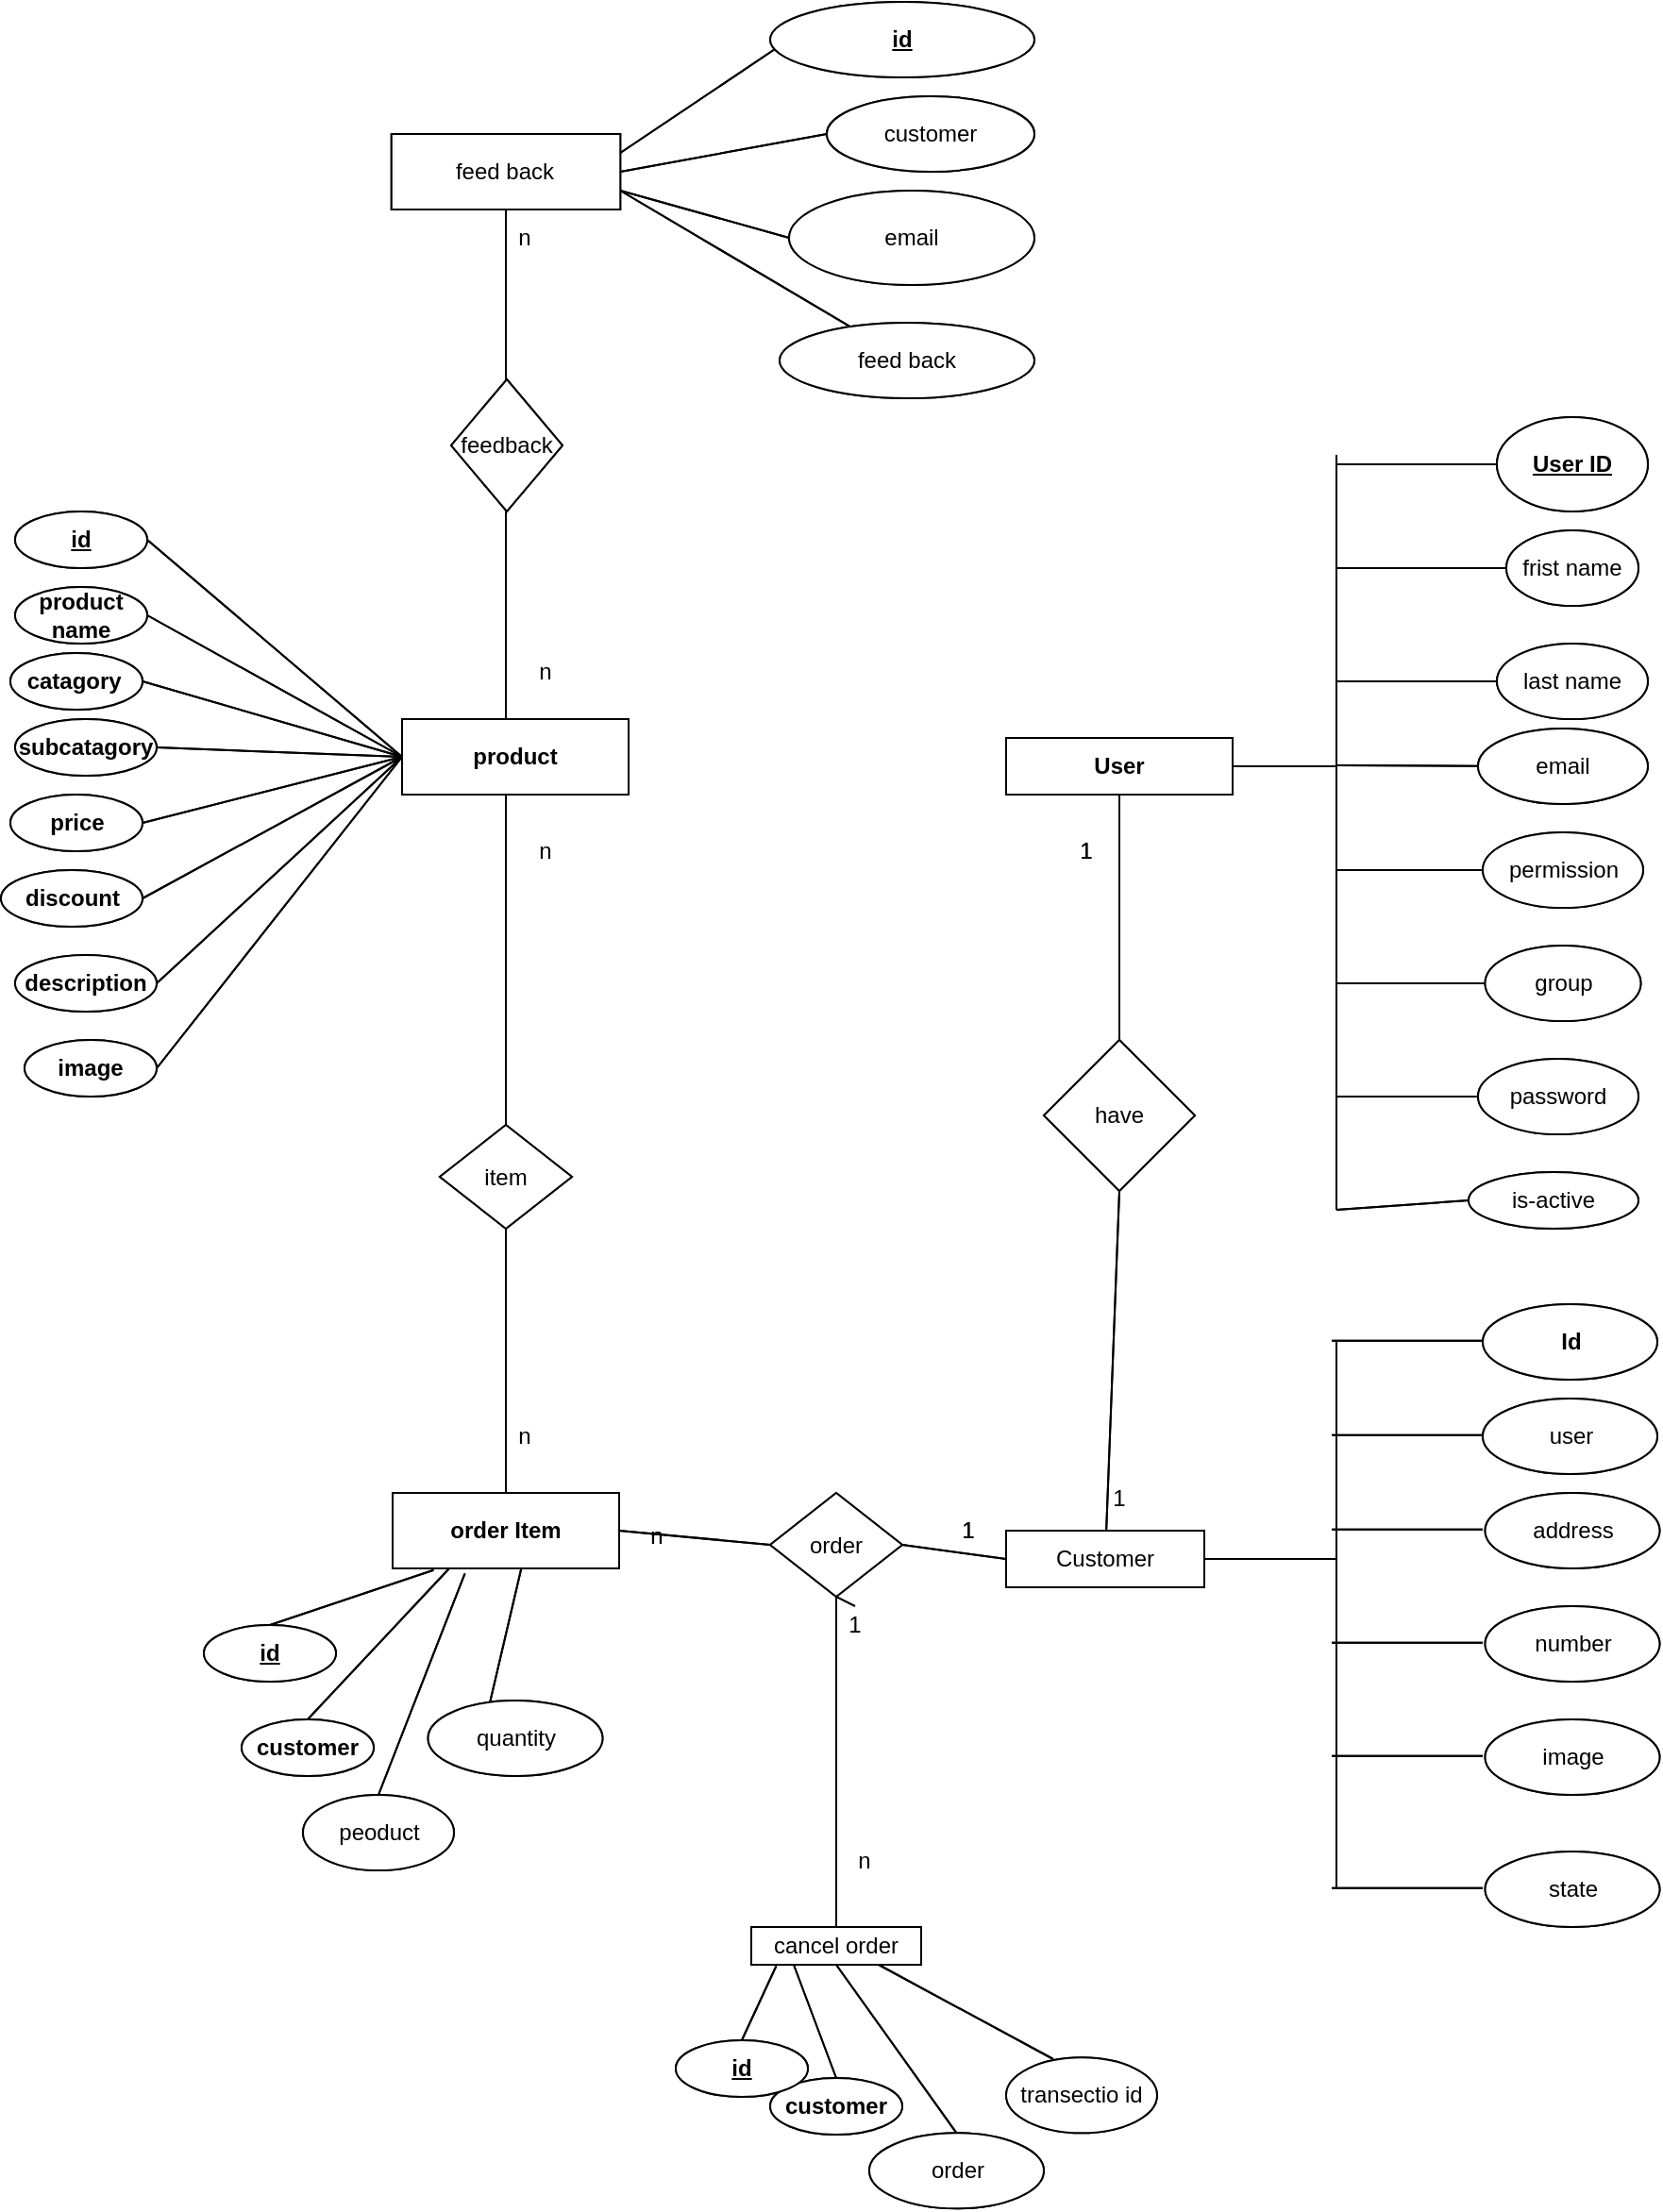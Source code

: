 <mxfile version="16.5.1" type="device"><diagram id="-eFI78V3uYUawRiLeqND" name="Page-1"><mxGraphModel dx="2333" dy="916" grid="1" gridSize="10" guides="1" tooltips="1" connect="1" arrows="1" fold="1" page="1" pageScale="1" pageWidth="850" pageHeight="1100" math="0" shadow="0"><root><mxCell id="0"/><mxCell id="1" parent="0"/><mxCell id="xmSgJKBJJG71z4I0Tvaa-1" value="&lt;b&gt;User&lt;/b&gt;" style="rounded=0;whiteSpace=wrap;html=1;" parent="1" vertex="1"><mxGeometry x="425" y="390" width="120" height="30" as="geometry"/></mxCell><mxCell id="xmSgJKBJJG71z4I0Tvaa-2" value="" style="endArrow=none;html=1;rounded=0;exitX=1;exitY=0.5;exitDx=0;exitDy=0;" parent="1" source="xmSgJKBJJG71z4I0Tvaa-1" edge="1"><mxGeometry width="50" height="50" relative="1" as="geometry"><mxPoint x="590" y="430" as="sourcePoint"/><mxPoint x="600" y="405" as="targetPoint"/></mxGeometry></mxCell><mxCell id="xmSgJKBJJG71z4I0Tvaa-3" value="" style="endArrow=none;html=1;rounded=0;" parent="1" edge="1"><mxGeometry width="50" height="50" relative="1" as="geometry"><mxPoint x="600" y="640" as="sourcePoint"/><mxPoint x="600" y="240" as="targetPoint"/></mxGeometry></mxCell><mxCell id="xmSgJKBJJG71z4I0Tvaa-4" value="&lt;b&gt;User ID&lt;/b&gt;" style="ellipse;whiteSpace=wrap;html=1;fontStyle=4" parent="1" vertex="1"><mxGeometry x="685" y="220" width="80" height="50" as="geometry"/></mxCell><mxCell id="xmSgJKBJJG71z4I0Tvaa-5" value="" style="endArrow=none;html=1;rounded=0;" parent="1" edge="1"><mxGeometry width="50" height="50" relative="1" as="geometry"><mxPoint x="600" y="245" as="sourcePoint"/><mxPoint x="685" y="245" as="targetPoint"/></mxGeometry></mxCell><mxCell id="xmSgJKBJJG71z4I0Tvaa-6" value="frist name" style="ellipse;whiteSpace=wrap;html=1;" parent="1" vertex="1"><mxGeometry x="690" y="280" width="70" height="40" as="geometry"/></mxCell><mxCell id="xmSgJKBJJG71z4I0Tvaa-8" value="" style="endArrow=none;html=1;rounded=0;entryX=0;entryY=0.5;entryDx=0;entryDy=0;" parent="1" target="xmSgJKBJJG71z4I0Tvaa-6" edge="1"><mxGeometry width="50" height="50" relative="1" as="geometry"><mxPoint x="600" y="300" as="sourcePoint"/><mxPoint x="620" y="400" as="targetPoint"/></mxGeometry></mxCell><mxCell id="xmSgJKBJJG71z4I0Tvaa-9" value="" style="endArrow=none;html=1;rounded=0;entryX=0;entryY=0.5;entryDx=0;entryDy=0;" parent="1" target="xmSgJKBJJG71z4I0Tvaa-10" edge="1"><mxGeometry width="50" height="50" relative="1" as="geometry"><mxPoint x="600" y="360" as="sourcePoint"/><mxPoint x="680" y="360" as="targetPoint"/></mxGeometry></mxCell><mxCell id="xmSgJKBJJG71z4I0Tvaa-10" value="last name" style="ellipse;whiteSpace=wrap;html=1;" parent="1" vertex="1"><mxGeometry x="685" y="340" width="80" height="40" as="geometry"/></mxCell><mxCell id="xmSgJKBJJG71z4I0Tvaa-11" value="" style="endArrow=none;html=1;rounded=0;" parent="1" target="xmSgJKBJJG71z4I0Tvaa-12" edge="1"><mxGeometry width="50" height="50" relative="1" as="geometry"><mxPoint x="600" y="404.5" as="sourcePoint"/><mxPoint x="660" y="405" as="targetPoint"/></mxGeometry></mxCell><mxCell id="xmSgJKBJJG71z4I0Tvaa-12" value="email" style="ellipse;whiteSpace=wrap;html=1;" parent="1" vertex="1"><mxGeometry x="675" y="385" width="90" height="40" as="geometry"/></mxCell><mxCell id="xmSgJKBJJG71z4I0Tvaa-13" value="" style="endArrow=none;html=1;rounded=0;" parent="1" edge="1"><mxGeometry width="50" height="50" relative="1" as="geometry"><mxPoint x="600" y="460" as="sourcePoint"/><mxPoint x="680" y="460" as="targetPoint"/></mxGeometry></mxCell><mxCell id="xmSgJKBJJG71z4I0Tvaa-14" value="permission" style="ellipse;whiteSpace=wrap;html=1;" parent="1" vertex="1"><mxGeometry x="677.5" y="440" width="85" height="40" as="geometry"/></mxCell><mxCell id="xmSgJKBJJG71z4I0Tvaa-15" value="" style="endArrow=none;html=1;rounded=0;" parent="1" edge="1"><mxGeometry width="50" height="50" relative="1" as="geometry"><mxPoint x="600" y="520" as="sourcePoint"/><mxPoint x="680" y="520" as="targetPoint"/></mxGeometry></mxCell><mxCell id="xmSgJKBJJG71z4I0Tvaa-16" value="group" style="ellipse;whiteSpace=wrap;html=1;" parent="1" vertex="1"><mxGeometry x="678.75" y="500" width="82.5" height="40" as="geometry"/></mxCell><mxCell id="xmSgJKBJJG71z4I0Tvaa-17" value="" style="endArrow=none;html=1;rounded=0;" parent="1" edge="1"><mxGeometry width="50" height="50" relative="1" as="geometry"><mxPoint x="600" y="580" as="sourcePoint"/><mxPoint x="680" y="580" as="targetPoint"/></mxGeometry></mxCell><mxCell id="xmSgJKBJJG71z4I0Tvaa-18" value="password" style="ellipse;whiteSpace=wrap;html=1;" parent="1" vertex="1"><mxGeometry x="675" y="560" width="85" height="40" as="geometry"/></mxCell><mxCell id="xmSgJKBJJG71z4I0Tvaa-19" value="is-active" style="ellipse;whiteSpace=wrap;html=1;" parent="1" vertex="1"><mxGeometry x="670" y="620" width="90" height="30" as="geometry"/></mxCell><mxCell id="xmSgJKBJJG71z4I0Tvaa-20" value="" style="endArrow=none;html=1;rounded=0;entryX=0;entryY=0.5;entryDx=0;entryDy=0;" parent="1" target="xmSgJKBJJG71z4I0Tvaa-19" edge="1"><mxGeometry width="50" height="50" relative="1" as="geometry"><mxPoint x="600" y="640" as="sourcePoint"/><mxPoint x="590" y="500" as="targetPoint"/></mxGeometry></mxCell><mxCell id="xmSgJKBJJG71z4I0Tvaa-23" value="Customer" style="rounded=0;whiteSpace=wrap;html=1;" parent="1" vertex="1"><mxGeometry x="425" y="810" width="105" height="30" as="geometry"/></mxCell><mxCell id="xmSgJKBJJG71z4I0Tvaa-26" value="1" style="text;html=1;strokeColor=none;fillColor=none;align=center;verticalAlign=middle;whiteSpace=wrap;rounded=0;" parent="1" vertex="1"><mxGeometry x="450" y="440" width="35" height="20" as="geometry"/></mxCell><mxCell id="xmSgJKBJJG71z4I0Tvaa-27" value="" style="endArrow=none;html=1;rounded=0;exitX=1;exitY=0.5;exitDx=0;exitDy=0;" parent="1" source="xmSgJKBJJG71z4I0Tvaa-23" edge="1"><mxGeometry width="50" height="50" relative="1" as="geometry"><mxPoint x="550" y="810" as="sourcePoint"/><mxPoint x="600" y="825" as="targetPoint"/></mxGeometry></mxCell><mxCell id="xmSgJKBJJG71z4I0Tvaa-28" value="" style="endArrow=none;html=1;rounded=0;" parent="1" edge="1"><mxGeometry width="50" height="50" relative="1" as="geometry"><mxPoint x="600" y="1000" as="sourcePoint"/><mxPoint x="600" y="710" as="targetPoint"/></mxGeometry></mxCell><mxCell id="xmSgJKBJJG71z4I0Tvaa-29" value="" style="endArrow=none;html=1;rounded=0;" parent="1" edge="1"><mxGeometry width="50" height="50" relative="1" as="geometry"><mxPoint x="677.5" y="759.41" as="sourcePoint"/><mxPoint x="597.5" y="759.41" as="targetPoint"/></mxGeometry></mxCell><mxCell id="xmSgJKBJJG71z4I0Tvaa-30" value="user" style="ellipse;whiteSpace=wrap;html=1;" parent="1" vertex="1"><mxGeometry x="677.5" y="740" width="92.5" height="40" as="geometry"/></mxCell><mxCell id="xmSgJKBJJG71z4I0Tvaa-31" value="" style="endArrow=none;html=1;rounded=0;" parent="1" edge="1"><mxGeometry width="50" height="50" relative="1" as="geometry"><mxPoint x="677.5" y="809.41" as="sourcePoint"/><mxPoint x="597.5" y="809.41" as="targetPoint"/></mxGeometry></mxCell><mxCell id="xmSgJKBJJG71z4I0Tvaa-32" value="address" style="ellipse;whiteSpace=wrap;html=1;" parent="1" vertex="1"><mxGeometry x="678.75" y="790" width="92.5" height="40" as="geometry"/></mxCell><mxCell id="xmSgJKBJJG71z4I0Tvaa-33" value="" style="endArrow=none;html=1;rounded=0;" parent="1" edge="1"><mxGeometry width="50" height="50" relative="1" as="geometry"><mxPoint x="677.5" y="869.41" as="sourcePoint"/><mxPoint x="597.5" y="869.41" as="targetPoint"/></mxGeometry></mxCell><mxCell id="xmSgJKBJJG71z4I0Tvaa-34" value="number" style="ellipse;whiteSpace=wrap;html=1;" parent="1" vertex="1"><mxGeometry x="678.75" y="850" width="92.5" height="40" as="geometry"/></mxCell><mxCell id="xmSgJKBJJG71z4I0Tvaa-35" value="" style="endArrow=none;html=1;rounded=0;" parent="1" edge="1"><mxGeometry width="50" height="50" relative="1" as="geometry"><mxPoint x="677.5" y="929.41" as="sourcePoint"/><mxPoint x="597.5" y="929.41" as="targetPoint"/></mxGeometry></mxCell><mxCell id="xmSgJKBJJG71z4I0Tvaa-36" value="image" style="ellipse;whiteSpace=wrap;html=1;" parent="1" vertex="1"><mxGeometry x="678.75" y="910" width="92.5" height="40" as="geometry"/></mxCell><mxCell id="xmSgJKBJJG71z4I0Tvaa-37" value="" style="endArrow=none;html=1;rounded=0;" parent="1" edge="1"><mxGeometry width="50" height="50" relative="1" as="geometry"><mxPoint x="677.5" y="999.41" as="sourcePoint"/><mxPoint x="597.5" y="999.41" as="targetPoint"/></mxGeometry></mxCell><mxCell id="xmSgJKBJJG71z4I0Tvaa-38" value="state" style="ellipse;whiteSpace=wrap;html=1;" parent="1" vertex="1"><mxGeometry x="678.75" y="980" width="92.5" height="40" as="geometry"/></mxCell><mxCell id="Ggvf1ms_m15ihE_nEKDt-2" value="&lt;b&gt;order Item&lt;/b&gt;" style="rounded=0;whiteSpace=wrap;html=1;" vertex="1" parent="1"><mxGeometry x="100" y="790" width="120" height="40" as="geometry"/></mxCell><mxCell id="Ggvf1ms_m15ihE_nEKDt-4" value="order" style="rhombus;whiteSpace=wrap;html=1;" vertex="1" parent="1"><mxGeometry x="300" y="790" width="70" height="55" as="geometry"/></mxCell><mxCell id="Ggvf1ms_m15ihE_nEKDt-9" value="" style="endArrow=none;html=1;rounded=0;" edge="1" parent="1"><mxGeometry width="50" height="50" relative="1" as="geometry"><mxPoint x="677.5" y="709.41" as="sourcePoint"/><mxPoint x="597.5" y="709.41" as="targetPoint"/></mxGeometry></mxCell><mxCell id="Ggvf1ms_m15ihE_nEKDt-10" value="Id" style="ellipse;whiteSpace=wrap;html=1;fontStyle=1" vertex="1" parent="1"><mxGeometry x="677.5" y="690" width="92.5" height="40" as="geometry"/></mxCell><mxCell id="Ggvf1ms_m15ihE_nEKDt-13" value="" style="endArrow=none;html=1;rounded=0;entryX=0.181;entryY=1.021;entryDx=0;entryDy=0;entryPerimeter=0;exitX=0.5;exitY=0;exitDx=0;exitDy=0;" edge="1" parent="1" source="Ggvf1ms_m15ihE_nEKDt-14" target="Ggvf1ms_m15ihE_nEKDt-2"><mxGeometry width="50" height="50" relative="1" as="geometry"><mxPoint x="80" y="920" as="sourcePoint"/><mxPoint x="70" y="870" as="targetPoint"/></mxGeometry></mxCell><mxCell id="Ggvf1ms_m15ihE_nEKDt-14" value="&lt;u&gt;id&lt;/u&gt;" style="ellipse;whiteSpace=wrap;html=1;rotation=0;fontStyle=1" vertex="1" parent="1"><mxGeometry y="860" width="70" height="30" as="geometry"/></mxCell><mxCell id="Ggvf1ms_m15ihE_nEKDt-15" value="" style="endArrow=none;html=1;rounded=0;entryX=0.25;entryY=1;entryDx=0;entryDy=0;exitX=0.5;exitY=0;exitDx=0;exitDy=0;" edge="1" parent="1" source="Ggvf1ms_m15ihE_nEKDt-16" target="Ggvf1ms_m15ihE_nEKDt-2"><mxGeometry width="50" height="50" relative="1" as="geometry"><mxPoint x="110" y="964" as="sourcePoint"/><mxPoint x="167.64" y="896.41" as="targetPoint"/></mxGeometry></mxCell><mxCell id="Ggvf1ms_m15ihE_nEKDt-16" value="&lt;div style=&quot;text-align: justify&quot;&gt;&lt;span&gt;customer&lt;/span&gt;&lt;/div&gt;" style="ellipse;whiteSpace=wrap;html=1;rotation=0;fontStyle=1" vertex="1" parent="1"><mxGeometry x="20" y="910" width="70" height="30" as="geometry"/></mxCell><mxCell id="Ggvf1ms_m15ihE_nEKDt-19" value="1" style="text;html=1;strokeColor=none;fillColor=none;align=center;verticalAlign=middle;whiteSpace=wrap;rounded=0;" vertex="1" parent="1"><mxGeometry x="390" y="800" width="30" height="20" as="geometry"/></mxCell><mxCell id="Ggvf1ms_m15ihE_nEKDt-21" value="n" style="text;html=1;strokeColor=none;fillColor=none;align=center;verticalAlign=middle;whiteSpace=wrap;rounded=0;" vertex="1" parent="1"><mxGeometry x="220" y="800" width="40" height="25" as="geometry"/></mxCell><mxCell id="Ggvf1ms_m15ihE_nEKDt-23" value="" style="endArrow=none;html=1;rounded=0;startArrow=none;" edge="1" parent="1" source="Ggvf1ms_m15ihE_nEKDt-1"><mxGeometry width="50" height="50" relative="1" as="geometry"><mxPoint x="430" y="520" as="sourcePoint"/><mxPoint x="485" y="420" as="targetPoint"/></mxGeometry></mxCell><mxCell id="Ggvf1ms_m15ihE_nEKDt-1" value="have" style="rhombus;whiteSpace=wrap;html=1;" vertex="1" parent="1"><mxGeometry x="445" y="550" width="80" height="80" as="geometry"/></mxCell><mxCell id="Ggvf1ms_m15ihE_nEKDt-24" value="" style="endArrow=none;html=1;rounded=0;entryX=0.5;entryY=1;entryDx=0;entryDy=0;" edge="1" parent="1" source="xmSgJKBJJG71z4I0Tvaa-23" target="Ggvf1ms_m15ihE_nEKDt-1"><mxGeometry width="50" height="50" relative="1" as="geometry"><mxPoint x="478.172" y="810" as="sourcePoint"/><mxPoint x="495.68" y="419.49" as="targetPoint"/></mxGeometry></mxCell><mxCell id="Ggvf1ms_m15ihE_nEKDt-28" value="" style="endArrow=none;html=1;rounded=0;exitX=1;exitY=0.5;exitDx=0;exitDy=0;entryX=0;entryY=0.5;entryDx=0;entryDy=0;" edge="1" parent="1" source="Ggvf1ms_m15ihE_nEKDt-2" target="Ggvf1ms_m15ihE_nEKDt-4"><mxGeometry width="50" height="50" relative="1" as="geometry"><mxPoint x="230" y="805" as="sourcePoint"/><mxPoint x="270" y="825" as="targetPoint"/></mxGeometry></mxCell><mxCell id="Ggvf1ms_m15ihE_nEKDt-29" value="" style="endArrow=none;html=1;rounded=0;entryX=0;entryY=0.5;entryDx=0;entryDy=0;exitX=1;exitY=0.5;exitDx=0;exitDy=0;" edge="1" parent="1" source="Ggvf1ms_m15ihE_nEKDt-4" target="xmSgJKBJJG71z4I0Tvaa-23"><mxGeometry width="50" height="50" relative="1" as="geometry"><mxPoint x="360" y="840" as="sourcePoint"/><mxPoint x="410" y="790" as="targetPoint"/><Array as="points"/></mxGeometry></mxCell><mxCell id="Ggvf1ms_m15ihE_nEKDt-30" value="&lt;b&gt;product&lt;/b&gt;" style="rounded=0;whiteSpace=wrap;html=1;" vertex="1" parent="1"><mxGeometry x="105" y="380" width="120" height="40" as="geometry"/></mxCell><mxCell id="Ggvf1ms_m15ihE_nEKDt-31" value="item" style="rhombus;whiteSpace=wrap;html=1;" vertex="1" parent="1"><mxGeometry x="125" y="595" width="70" height="55" as="geometry"/></mxCell><mxCell id="Ggvf1ms_m15ihE_nEKDt-33" value="" style="endArrow=none;html=1;rounded=0;entryX=0;entryY=0.5;entryDx=0;entryDy=0;exitX=1;exitY=0.5;exitDx=0;exitDy=0;" edge="1" parent="1" source="Ggvf1ms_m15ihE_nEKDt-34" target="Ggvf1ms_m15ihE_nEKDt-30"><mxGeometry width="50" height="50" relative="1" as="geometry"><mxPoint x="115" y="634" as="sourcePoint"/><mxPoint x="172.64" y="566.41" as="targetPoint"/></mxGeometry></mxCell><mxCell id="Ggvf1ms_m15ihE_nEKDt-34" value="product name" style="ellipse;whiteSpace=wrap;html=1;rotation=0;fontStyle=1" vertex="1" parent="1"><mxGeometry x="-100" y="310" width="70" height="30" as="geometry"/></mxCell><mxCell id="Ggvf1ms_m15ihE_nEKDt-35" value="" style="endArrow=none;html=1;rounded=0;exitX=1;exitY=0.5;exitDx=0;exitDy=0;entryX=0;entryY=0.5;entryDx=0;entryDy=0;" edge="1" parent="1" source="Ggvf1ms_m15ihE_nEKDt-36" target="Ggvf1ms_m15ihE_nEKDt-30"><mxGeometry width="50" height="50" relative="1" as="geometry"><mxPoint x="195" y="633.59" as="sourcePoint"/><mxPoint x="262.64" y="566.41" as="targetPoint"/></mxGeometry></mxCell><mxCell id="Ggvf1ms_m15ihE_nEKDt-36" value="id" style="ellipse;whiteSpace=wrap;html=1;rotation=0;fontStyle=5" vertex="1" parent="1"><mxGeometry x="-100" y="270" width="70" height="30" as="geometry"/></mxCell><mxCell id="Ggvf1ms_m15ihE_nEKDt-38" value="1" style="text;html=1;strokeColor=none;fillColor=none;align=center;verticalAlign=middle;whiteSpace=wrap;rounded=0;" vertex="1" parent="1"><mxGeometry x="465" y="780" width="40" height="25" as="geometry"/></mxCell><mxCell id="Ggvf1ms_m15ihE_nEKDt-39" value="" style="endArrow=none;html=1;rounded=0;entryX=0.5;entryY=0;entryDx=0;entryDy=0;" edge="1" parent="1" target="Ggvf1ms_m15ihE_nEKDt-31"><mxGeometry width="50" height="50" relative="1" as="geometry"><mxPoint x="160" y="420" as="sourcePoint"/><mxPoint x="275" y="495" as="targetPoint"/></mxGeometry></mxCell><mxCell id="Ggvf1ms_m15ihE_nEKDt-40" style="edgeStyle=orthogonalEdgeStyle;rounded=0;orthogonalLoop=1;jettySize=auto;html=1;exitX=0.5;exitY=1;exitDx=0;exitDy=0;" edge="1" parent="1" source="Ggvf1ms_m15ihE_nEKDt-34" target="Ggvf1ms_m15ihE_nEKDt-34"><mxGeometry relative="1" as="geometry"/></mxCell><mxCell id="Ggvf1ms_m15ihE_nEKDt-41" value="" style="endArrow=none;html=1;rounded=0;entryX=0.5;entryY=1;entryDx=0;entryDy=0;" edge="1" parent="1" source="Ggvf1ms_m15ihE_nEKDt-2" target="Ggvf1ms_m15ihE_nEKDt-31"><mxGeometry width="50" height="50" relative="1" as="geometry"><mxPoint x="130" y="760" as="sourcePoint"/><mxPoint x="180" y="710" as="targetPoint"/></mxGeometry></mxCell><mxCell id="Ggvf1ms_m15ihE_nEKDt-44" value="" style="endArrow=none;html=1;rounded=0;entryX=0.319;entryY=1.066;entryDx=0;entryDy=0;exitX=0.5;exitY=0;exitDx=0;exitDy=0;entryPerimeter=0;" edge="1" parent="1" source="Ggvf1ms_m15ihE_nEKDt-45" target="Ggvf1ms_m15ihE_nEKDt-2"><mxGeometry width="50" height="50" relative="1" as="geometry"><mxPoint x="248.77" y="959.41" as="sourcePoint"/><mxPoint x="137.48" y="841.52" as="targetPoint"/></mxGeometry></mxCell><mxCell id="Ggvf1ms_m15ihE_nEKDt-45" value="peoduct" style="ellipse;whiteSpace=wrap;html=1;" vertex="1" parent="1"><mxGeometry x="52.5" y="950" width="80" height="40" as="geometry"/></mxCell><mxCell id="Ggvf1ms_m15ihE_nEKDt-46" value="" style="endArrow=none;html=1;rounded=0;entryX=0.569;entryY=0.988;entryDx=0;entryDy=0;entryPerimeter=0;exitX=0.35;exitY=0.071;exitDx=0;exitDy=0;exitPerimeter=0;" edge="1" parent="1" source="Ggvf1ms_m15ihE_nEKDt-47" target="Ggvf1ms_m15ihE_nEKDt-2"><mxGeometry width="50" height="50" relative="1" as="geometry"><mxPoint x="250" y="910.0" as="sourcePoint"/><mxPoint x="170" y="910.0" as="targetPoint"/></mxGeometry></mxCell><mxCell id="Ggvf1ms_m15ihE_nEKDt-47" value="quantity" style="ellipse;whiteSpace=wrap;html=1;" vertex="1" parent="1"><mxGeometry x="118.75" y="900" width="92.5" height="40" as="geometry"/></mxCell><mxCell id="Ggvf1ms_m15ihE_nEKDt-50" value="" style="endArrow=none;html=1;rounded=0;entryX=0;entryY=0.5;entryDx=0;entryDy=0;exitX=1;exitY=0.5;exitDx=0;exitDy=0;" edge="1" parent="1" source="Ggvf1ms_m15ihE_nEKDt-51" target="Ggvf1ms_m15ihE_nEKDt-30"><mxGeometry width="50" height="50" relative="1" as="geometry"><mxPoint x="110" y="734" as="sourcePoint"/><mxPoint x="100" y="500" as="targetPoint"/></mxGeometry></mxCell><mxCell id="Ggvf1ms_m15ihE_nEKDt-51" value="subcatagory" style="ellipse;whiteSpace=wrap;html=1;rotation=0;fontStyle=1" vertex="1" parent="1"><mxGeometry x="-100" y="380" width="75" height="30" as="geometry"/></mxCell><mxCell id="Ggvf1ms_m15ihE_nEKDt-52" value="" style="endArrow=none;html=1;rounded=0;exitX=1;exitY=0.5;exitDx=0;exitDy=0;entryX=0;entryY=0.5;entryDx=0;entryDy=0;" edge="1" parent="1" source="Ggvf1ms_m15ihE_nEKDt-53" target="Ggvf1ms_m15ihE_nEKDt-30"><mxGeometry width="50" height="50" relative="1" as="geometry"><mxPoint x="190" y="733.59" as="sourcePoint"/><mxPoint x="100" y="500" as="targetPoint"/></mxGeometry></mxCell><mxCell id="Ggvf1ms_m15ihE_nEKDt-53" value="catagory&lt;span style=&quot;white-space: pre&quot;&gt;&#9;&lt;/span&gt;" style="ellipse;whiteSpace=wrap;html=1;rotation=0;fontStyle=1" vertex="1" parent="1"><mxGeometry x="-102.5" y="345" width="70" height="30" as="geometry"/></mxCell><mxCell id="Ggvf1ms_m15ihE_nEKDt-54" style="edgeStyle=orthogonalEdgeStyle;rounded=0;orthogonalLoop=1;jettySize=auto;html=1;exitX=0.5;exitY=1;exitDx=0;exitDy=0;" edge="1" parent="1" source="Ggvf1ms_m15ihE_nEKDt-51" target="Ggvf1ms_m15ihE_nEKDt-51"><mxGeometry relative="1" as="geometry"/></mxCell><mxCell id="Ggvf1ms_m15ihE_nEKDt-56" style="edgeStyle=orthogonalEdgeStyle;rounded=0;orthogonalLoop=1;jettySize=auto;html=1;exitX=0.5;exitY=1;exitDx=0;exitDy=0;" edge="1" parent="1"><mxGeometry relative="1" as="geometry"><mxPoint x="-95" y="485" as="sourcePoint"/><mxPoint x="-95" y="485" as="targetPoint"/></mxGeometry></mxCell><mxCell id="Ggvf1ms_m15ihE_nEKDt-57" value="" style="endArrow=none;html=1;rounded=0;exitX=1;exitY=0.5;exitDx=0;exitDy=0;entryX=0;entryY=0.5;entryDx=0;entryDy=0;" edge="1" parent="1" source="Ggvf1ms_m15ihE_nEKDt-58" target="Ggvf1ms_m15ihE_nEKDt-30"><mxGeometry width="50" height="50" relative="1" as="geometry"><mxPoint x="75" y="859" as="sourcePoint"/><mxPoint x="100" y="400" as="targetPoint"/></mxGeometry></mxCell><mxCell id="Ggvf1ms_m15ihE_nEKDt-58" value="discount" style="ellipse;whiteSpace=wrap;html=1;rotation=0;fontStyle=1" vertex="1" parent="1"><mxGeometry x="-107.5" y="460" width="75" height="30" as="geometry"/></mxCell><mxCell id="Ggvf1ms_m15ihE_nEKDt-59" value="" style="endArrow=none;html=1;rounded=0;exitX=1;exitY=0.5;exitDx=0;exitDy=0;entryX=0;entryY=0.5;entryDx=0;entryDy=0;" edge="1" parent="1" source="Ggvf1ms_m15ihE_nEKDt-60" target="Ggvf1ms_m15ihE_nEKDt-30"><mxGeometry width="50" height="50" relative="1" as="geometry"><mxPoint x="155" y="858.59" as="sourcePoint"/><mxPoint x="70" y="525" as="targetPoint"/></mxGeometry></mxCell><mxCell id="Ggvf1ms_m15ihE_nEKDt-60" value="price" style="ellipse;whiteSpace=wrap;html=1;rotation=0;fontStyle=1" vertex="1" parent="1"><mxGeometry x="-102.5" y="420" width="70" height="30" as="geometry"/></mxCell><mxCell id="Ggvf1ms_m15ihE_nEKDt-61" style="edgeStyle=orthogonalEdgeStyle;rounded=0;orthogonalLoop=1;jettySize=auto;html=1;exitX=0.5;exitY=1;exitDx=0;exitDy=0;" edge="1" parent="1" source="Ggvf1ms_m15ihE_nEKDt-58" target="Ggvf1ms_m15ihE_nEKDt-58"><mxGeometry relative="1" as="geometry"/></mxCell><mxCell id="Ggvf1ms_m15ihE_nEKDt-62" style="edgeStyle=orthogonalEdgeStyle;rounded=0;orthogonalLoop=1;jettySize=auto;html=1;exitX=0.5;exitY=1;exitDx=0;exitDy=0;" edge="1" parent="1"><mxGeometry relative="1" as="geometry"><mxPoint x="-85" y="495" as="sourcePoint"/><mxPoint x="-85" y="495" as="targetPoint"/></mxGeometry></mxCell><mxCell id="Ggvf1ms_m15ihE_nEKDt-63" value="" style="endArrow=none;html=1;rounded=0;entryX=0;entryY=0.5;entryDx=0;entryDy=0;exitX=1;exitY=0.5;exitDx=0;exitDy=0;" edge="1" parent="1" source="Ggvf1ms_m15ihE_nEKDt-64" target="Ggvf1ms_m15ihE_nEKDt-30"><mxGeometry width="50" height="50" relative="1" as="geometry"><mxPoint x="85" y="869" as="sourcePoint"/><mxPoint x="80" y="535" as="targetPoint"/></mxGeometry></mxCell><mxCell id="Ggvf1ms_m15ihE_nEKDt-64" value="description" style="ellipse;whiteSpace=wrap;html=1;rotation=0;fontStyle=1" vertex="1" parent="1"><mxGeometry x="-100" y="505" width="75" height="30" as="geometry"/></mxCell><mxCell id="Ggvf1ms_m15ihE_nEKDt-65" value="" style="endArrow=none;html=1;rounded=0;exitX=1;exitY=0.5;exitDx=0;exitDy=0;entryX=0;entryY=0.5;entryDx=0;entryDy=0;" edge="1" parent="1" source="Ggvf1ms_m15ihE_nEKDt-66" target="Ggvf1ms_m15ihE_nEKDt-30"><mxGeometry width="50" height="50" relative="1" as="geometry"><mxPoint x="165" y="868.59" as="sourcePoint"/><mxPoint x="80" y="535" as="targetPoint"/></mxGeometry></mxCell><mxCell id="Ggvf1ms_m15ihE_nEKDt-66" value="image" style="ellipse;whiteSpace=wrap;html=1;rotation=0;fontStyle=1" vertex="1" parent="1"><mxGeometry x="-95" y="550" width="70" height="30" as="geometry"/></mxCell><mxCell id="Ggvf1ms_m15ihE_nEKDt-67" style="edgeStyle=orthogonalEdgeStyle;rounded=0;orthogonalLoop=1;jettySize=auto;html=1;exitX=0.5;exitY=1;exitDx=0;exitDy=0;" edge="1" parent="1" source="Ggvf1ms_m15ihE_nEKDt-64" target="Ggvf1ms_m15ihE_nEKDt-64"><mxGeometry relative="1" as="geometry"/></mxCell><mxCell id="Ggvf1ms_m15ihE_nEKDt-70" value="" style="endArrow=none;html=1;rounded=0;entryX=0.5;entryY=1;entryDx=0;entryDy=0;exitX=0.5;exitY=0;exitDx=0;exitDy=0;" edge="1" parent="1" source="Ggvf1ms_m15ihE_nEKDt-72" target="Ggvf1ms_m15ihE_nEKDt-4"><mxGeometry width="50" height="50" relative="1" as="geometry"><mxPoint x="335" y="1020" as="sourcePoint"/><mxPoint x="420" y="910" as="targetPoint"/></mxGeometry></mxCell><mxCell id="Ggvf1ms_m15ihE_nEKDt-72" value="cancel order" style="rounded=0;whiteSpace=wrap;html=1;" vertex="1" parent="1"><mxGeometry x="290" y="1020" width="90" height="20" as="geometry"/></mxCell><mxCell id="Ggvf1ms_m15ihE_nEKDt-73" value="" style="endArrow=none;html=1;rounded=0;entryX=0.147;entryY=1.031;entryDx=0;entryDy=0;entryPerimeter=0;exitX=0.5;exitY=0;exitDx=0;exitDy=0;" edge="1" parent="1" source="Ggvf1ms_m15ihE_nEKDt-75" target="Ggvf1ms_m15ihE_nEKDt-72"><mxGeometry width="50" height="50" relative="1" as="geometry"><mxPoint x="265" y="1069.16" as="sourcePoint"/><mxPoint x="351.72" y="1040" as="targetPoint"/></mxGeometry></mxCell><mxCell id="Ggvf1ms_m15ihE_nEKDt-74" value="&lt;div style=&quot;text-align: justify&quot;&gt;&lt;span&gt;customer&lt;/span&gt;&lt;/div&gt;" style="ellipse;whiteSpace=wrap;html=1;rotation=0;fontStyle=1" vertex="1" parent="1"><mxGeometry x="300" y="1100" width="70" height="30" as="geometry"/></mxCell><mxCell id="Ggvf1ms_m15ihE_nEKDt-75" value="id" style="ellipse;whiteSpace=wrap;html=1;rotation=0;fontStyle=5" vertex="1" parent="1"><mxGeometry x="250" y="1080" width="70" height="30" as="geometry"/></mxCell><mxCell id="Ggvf1ms_m15ihE_nEKDt-76" value="transectio id" style="ellipse;whiteSpace=wrap;html=1;" vertex="1" parent="1"><mxGeometry x="425.0" y="1089.16" width="80" height="40" as="geometry"/></mxCell><mxCell id="Ggvf1ms_m15ihE_nEKDt-77" value="order" style="ellipse;whiteSpace=wrap;html=1;" vertex="1" parent="1"><mxGeometry x="352.5" y="1129.16" width="92.5" height="40" as="geometry"/></mxCell><mxCell id="Ggvf1ms_m15ihE_nEKDt-80" value="" style="endArrow=none;html=1;rounded=0;entryX=0.5;entryY=1;entryDx=0;entryDy=0;exitX=0.5;exitY=0;exitDx=0;exitDy=0;" edge="1" parent="1" source="Ggvf1ms_m15ihE_nEKDt-77" target="Ggvf1ms_m15ihE_nEKDt-72"><mxGeometry width="50" height="50" relative="1" as="geometry"><mxPoint x="415" y="1080" as="sourcePoint"/><mxPoint x="461.72" y="1050" as="targetPoint"/></mxGeometry></mxCell><mxCell id="Ggvf1ms_m15ihE_nEKDt-81" value="" style="endArrow=none;html=1;rounded=0;entryX=0.25;entryY=1;entryDx=0;entryDy=0;exitX=0.5;exitY=0;exitDx=0;exitDy=0;" edge="1" parent="1" source="Ggvf1ms_m15ihE_nEKDt-74" target="Ggvf1ms_m15ihE_nEKDt-72"><mxGeometry width="50" height="50" relative="1" as="geometry"><mxPoint x="351.64" y="1090" as="sourcePoint"/><mxPoint x="398.36" y="1060" as="targetPoint"/></mxGeometry></mxCell><mxCell id="Ggvf1ms_m15ihE_nEKDt-82" value="" style="endArrow=none;html=1;rounded=0;entryX=0.75;entryY=1;entryDx=0;entryDy=0;exitX=0.5;exitY=0;exitDx=0;exitDy=0;" edge="1" parent="1" target="Ggvf1ms_m15ihE_nEKDt-72"><mxGeometry width="50" height="50" relative="1" as="geometry"><mxPoint x="450" y="1090" as="sourcePoint"/><mxPoint x="496.72" y="1060" as="targetPoint"/></mxGeometry></mxCell><mxCell id="Ggvf1ms_m15ihE_nEKDt-83" value="" style="endArrow=none;html=1;rounded=0;fontColor=none;startArrow=none;" edge="1" parent="1" source="Ggvf1ms_m15ihE_nEKDt-84"><mxGeometry width="50" height="50" relative="1" as="geometry"><mxPoint x="160" y="380" as="sourcePoint"/><mxPoint x="160" y="80" as="targetPoint"/></mxGeometry></mxCell><mxCell id="Ggvf1ms_m15ihE_nEKDt-84" value="feed back" style="rounded=0;whiteSpace=wrap;html=1;fontColor=none;" vertex="1" parent="1"><mxGeometry x="99.38" y="70" width="121.25" height="40" as="geometry"/></mxCell><mxCell id="Ggvf1ms_m15ihE_nEKDt-85" value="" style="endArrow=none;html=1;rounded=0;fontColor=none;" edge="1" parent="1" target="Ggvf1ms_m15ihE_nEKDt-84"><mxGeometry width="50" height="50" relative="1" as="geometry"><mxPoint x="160" y="380" as="sourcePoint"/><mxPoint x="160" y="80" as="targetPoint"/></mxGeometry></mxCell><mxCell id="Ggvf1ms_m15ihE_nEKDt-86" value="feedback" style="rhombus;whiteSpace=wrap;html=1;fontColor=none;" vertex="1" parent="1"><mxGeometry x="131" y="200" width="59" height="70" as="geometry"/></mxCell><mxCell id="Ggvf1ms_m15ihE_nEKDt-87" value="" style="endArrow=none;html=1;rounded=0;fontColor=none;exitX=1;exitY=0.25;exitDx=0;exitDy=0;" edge="1" parent="1" source="Ggvf1ms_m15ihE_nEKDt-84"><mxGeometry width="50" height="50" relative="1" as="geometry"><mxPoint x="240" y="120" as="sourcePoint"/><mxPoint x="310" y="20" as="targetPoint"/></mxGeometry></mxCell><mxCell id="Ggvf1ms_m15ihE_nEKDt-88" value="&lt;b&gt;&lt;u&gt;id&lt;/u&gt;&lt;/b&gt;" style="ellipse;whiteSpace=wrap;html=1;fontColor=none;" vertex="1" parent="1"><mxGeometry x="300" width="140" height="40" as="geometry"/></mxCell><mxCell id="Ggvf1ms_m15ihE_nEKDt-89" value="" style="endArrow=none;html=1;rounded=0;fontColor=none;exitX=1;exitY=0.5;exitDx=0;exitDy=0;" edge="1" parent="1" source="Ggvf1ms_m15ihE_nEKDt-84"><mxGeometry width="50" height="50" relative="1" as="geometry"><mxPoint x="270" y="60" as="sourcePoint"/><mxPoint x="330" y="70" as="targetPoint"/></mxGeometry></mxCell><mxCell id="Ggvf1ms_m15ihE_nEKDt-90" value="customer" style="ellipse;whiteSpace=wrap;html=1;fontColor=none;" vertex="1" parent="1"><mxGeometry x="330" y="50" width="110" height="40" as="geometry"/></mxCell><mxCell id="Ggvf1ms_m15ihE_nEKDt-91" value="" style="endArrow=none;html=1;rounded=0;fontColor=none;exitX=1;exitY=0.75;exitDx=0;exitDy=0;entryX=0;entryY=0.5;entryDx=0;entryDy=0;" edge="1" parent="1" source="Ggvf1ms_m15ihE_nEKDt-84" target="Ggvf1ms_m15ihE_nEKDt-92"><mxGeometry width="50" height="50" relative="1" as="geometry"><mxPoint x="270" y="60" as="sourcePoint"/><mxPoint x="330" y="100" as="targetPoint"/></mxGeometry></mxCell><mxCell id="Ggvf1ms_m15ihE_nEKDt-92" value="email" style="ellipse;whiteSpace=wrap;html=1;fontColor=none;" vertex="1" parent="1"><mxGeometry x="310" y="100" width="130" height="50" as="geometry"/></mxCell><mxCell id="Ggvf1ms_m15ihE_nEKDt-93" value="" style="endArrow=none;html=1;rounded=0;fontColor=none;exitX=1;exitY=0.75;exitDx=0;exitDy=0;" edge="1" parent="1" source="Ggvf1ms_m15ihE_nEKDt-84" target="Ggvf1ms_m15ihE_nEKDt-94"><mxGeometry width="50" height="50" relative="1" as="geometry"><mxPoint x="270" y="60" as="sourcePoint"/><mxPoint x="300" y="180" as="targetPoint"/></mxGeometry></mxCell><mxCell id="Ggvf1ms_m15ihE_nEKDt-94" value="feed back" style="ellipse;whiteSpace=wrap;html=1;fontColor=none;" vertex="1" parent="1"><mxGeometry x="305" y="170" width="135" height="40" as="geometry"/></mxCell><mxCell id="Ggvf1ms_m15ihE_nEKDt-95" value="n" style="text;html=1;strokeColor=none;fillColor=none;align=center;verticalAlign=middle;whiteSpace=wrap;rounded=0;fontColor=none;" vertex="1" parent="1"><mxGeometry x="151.25" y="435" width="60" height="30" as="geometry"/></mxCell><mxCell id="Ggvf1ms_m15ihE_nEKDt-96" value="&lt;b&gt;User&lt;/b&gt;" style="rounded=0;whiteSpace=wrap;html=1;" vertex="1" parent="1"><mxGeometry x="425" y="390" width="120" height="30" as="geometry"/></mxCell><mxCell id="Ggvf1ms_m15ihE_nEKDt-97" value="" style="endArrow=none;html=1;rounded=0;exitX=1;exitY=0.5;exitDx=0;exitDy=0;" edge="1" parent="1" source="Ggvf1ms_m15ihE_nEKDt-96"><mxGeometry width="50" height="50" relative="1" as="geometry"><mxPoint x="590" y="430" as="sourcePoint"/><mxPoint x="600" y="405" as="targetPoint"/></mxGeometry></mxCell><mxCell id="Ggvf1ms_m15ihE_nEKDt-98" value="" style="endArrow=none;html=1;rounded=0;" edge="1" parent="1"><mxGeometry width="50" height="50" relative="1" as="geometry"><mxPoint x="600" y="640.0" as="sourcePoint"/><mxPoint x="600" y="240" as="targetPoint"/></mxGeometry></mxCell><mxCell id="Ggvf1ms_m15ihE_nEKDt-99" value="&lt;b&gt;User ID&lt;/b&gt;" style="ellipse;whiteSpace=wrap;html=1;fontStyle=4" vertex="1" parent="1"><mxGeometry x="685" y="220" width="80" height="50" as="geometry"/></mxCell><mxCell id="Ggvf1ms_m15ihE_nEKDt-100" value="" style="endArrow=none;html=1;rounded=0;" edge="1" parent="1"><mxGeometry width="50" height="50" relative="1" as="geometry"><mxPoint x="600" y="245" as="sourcePoint"/><mxPoint x="685" y="245" as="targetPoint"/></mxGeometry></mxCell><mxCell id="Ggvf1ms_m15ihE_nEKDt-101" value="frist name" style="ellipse;whiteSpace=wrap;html=1;" vertex="1" parent="1"><mxGeometry x="690" y="280" width="70" height="40" as="geometry"/></mxCell><mxCell id="Ggvf1ms_m15ihE_nEKDt-102" value="" style="endArrow=none;html=1;rounded=0;entryX=0;entryY=0.5;entryDx=0;entryDy=0;" edge="1" parent="1" target="Ggvf1ms_m15ihE_nEKDt-101"><mxGeometry width="50" height="50" relative="1" as="geometry"><mxPoint x="600" y="300" as="sourcePoint"/><mxPoint x="620" y="400" as="targetPoint"/></mxGeometry></mxCell><mxCell id="Ggvf1ms_m15ihE_nEKDt-103" value="" style="endArrow=none;html=1;rounded=0;entryX=0;entryY=0.5;entryDx=0;entryDy=0;" edge="1" parent="1" target="Ggvf1ms_m15ihE_nEKDt-104"><mxGeometry width="50" height="50" relative="1" as="geometry"><mxPoint x="600" y="360" as="sourcePoint"/><mxPoint x="680" y="360" as="targetPoint"/></mxGeometry></mxCell><mxCell id="Ggvf1ms_m15ihE_nEKDt-104" value="last name" style="ellipse;whiteSpace=wrap;html=1;" vertex="1" parent="1"><mxGeometry x="685" y="340" width="80" height="40" as="geometry"/></mxCell><mxCell id="Ggvf1ms_m15ihE_nEKDt-105" value="" style="endArrow=none;html=1;rounded=0;" edge="1" parent="1" target="Ggvf1ms_m15ihE_nEKDt-106"><mxGeometry width="50" height="50" relative="1" as="geometry"><mxPoint x="600" y="404.5" as="sourcePoint"/><mxPoint x="660" y="405" as="targetPoint"/></mxGeometry></mxCell><mxCell id="Ggvf1ms_m15ihE_nEKDt-106" value="email" style="ellipse;whiteSpace=wrap;html=1;" vertex="1" parent="1"><mxGeometry x="675" y="385" width="90" height="40" as="geometry"/></mxCell><mxCell id="Ggvf1ms_m15ihE_nEKDt-107" value="" style="endArrow=none;html=1;rounded=0;" edge="1" parent="1"><mxGeometry width="50" height="50" relative="1" as="geometry"><mxPoint x="600" y="460" as="sourcePoint"/><mxPoint x="680" y="460" as="targetPoint"/></mxGeometry></mxCell><mxCell id="Ggvf1ms_m15ihE_nEKDt-108" value="permission" style="ellipse;whiteSpace=wrap;html=1;" vertex="1" parent="1"><mxGeometry x="677.5" y="440" width="85" height="40" as="geometry"/></mxCell><mxCell id="Ggvf1ms_m15ihE_nEKDt-109" value="" style="endArrow=none;html=1;rounded=0;" edge="1" parent="1"><mxGeometry width="50" height="50" relative="1" as="geometry"><mxPoint x="600" y="520" as="sourcePoint"/><mxPoint x="680" y="520" as="targetPoint"/></mxGeometry></mxCell><mxCell id="Ggvf1ms_m15ihE_nEKDt-110" value="group" style="ellipse;whiteSpace=wrap;html=1;" vertex="1" parent="1"><mxGeometry x="678.75" y="500" width="82.5" height="40" as="geometry"/></mxCell><mxCell id="Ggvf1ms_m15ihE_nEKDt-111" value="" style="endArrow=none;html=1;rounded=0;" edge="1" parent="1"><mxGeometry width="50" height="50" relative="1" as="geometry"><mxPoint x="600" y="580.0" as="sourcePoint"/><mxPoint x="680" y="580.0" as="targetPoint"/></mxGeometry></mxCell><mxCell id="Ggvf1ms_m15ihE_nEKDt-112" value="password" style="ellipse;whiteSpace=wrap;html=1;" vertex="1" parent="1"><mxGeometry x="675" y="560" width="85" height="40" as="geometry"/></mxCell><mxCell id="Ggvf1ms_m15ihE_nEKDt-113" value="is-active" style="ellipse;whiteSpace=wrap;html=1;" vertex="1" parent="1"><mxGeometry x="670" y="620" width="90" height="30" as="geometry"/></mxCell><mxCell id="Ggvf1ms_m15ihE_nEKDt-114" value="" style="endArrow=none;html=1;rounded=0;entryX=0;entryY=0.5;entryDx=0;entryDy=0;" edge="1" parent="1" target="Ggvf1ms_m15ihE_nEKDt-113"><mxGeometry width="50" height="50" relative="1" as="geometry"><mxPoint x="600" y="640.0" as="sourcePoint"/><mxPoint x="590" y="500" as="targetPoint"/></mxGeometry></mxCell><mxCell id="Ggvf1ms_m15ihE_nEKDt-115" value="Customer" style="rounded=0;whiteSpace=wrap;html=1;" vertex="1" parent="1"><mxGeometry x="425" y="810" width="105" height="30" as="geometry"/></mxCell><mxCell id="Ggvf1ms_m15ihE_nEKDt-116" value="1" style="text;html=1;strokeColor=none;fillColor=none;align=center;verticalAlign=middle;whiteSpace=wrap;rounded=0;" vertex="1" parent="1"><mxGeometry x="450" y="440" width="35" height="20" as="geometry"/></mxCell><mxCell id="Ggvf1ms_m15ihE_nEKDt-117" value="" style="endArrow=none;html=1;rounded=0;exitX=1;exitY=0.5;exitDx=0;exitDy=0;" edge="1" parent="1" source="Ggvf1ms_m15ihE_nEKDt-115"><mxGeometry width="50" height="50" relative="1" as="geometry"><mxPoint x="550" y="810" as="sourcePoint"/><mxPoint x="600" y="825.0" as="targetPoint"/></mxGeometry></mxCell><mxCell id="Ggvf1ms_m15ihE_nEKDt-118" value="" style="endArrow=none;html=1;rounded=0;" edge="1" parent="1"><mxGeometry width="50" height="50" relative="1" as="geometry"><mxPoint x="600" y="1000.0" as="sourcePoint"/><mxPoint x="600" y="710.0" as="targetPoint"/></mxGeometry></mxCell><mxCell id="Ggvf1ms_m15ihE_nEKDt-119" value="" style="endArrow=none;html=1;rounded=0;" edge="1" parent="1"><mxGeometry width="50" height="50" relative="1" as="geometry"><mxPoint x="677.5" y="759.41" as="sourcePoint"/><mxPoint x="597.5" y="759.41" as="targetPoint"/></mxGeometry></mxCell><mxCell id="Ggvf1ms_m15ihE_nEKDt-120" value="user" style="ellipse;whiteSpace=wrap;html=1;" vertex="1" parent="1"><mxGeometry x="677.5" y="740" width="92.5" height="40" as="geometry"/></mxCell><mxCell id="Ggvf1ms_m15ihE_nEKDt-121" value="" style="endArrow=none;html=1;rounded=0;" edge="1" parent="1"><mxGeometry width="50" height="50" relative="1" as="geometry"><mxPoint x="677.5" y="809.41" as="sourcePoint"/><mxPoint x="597.5" y="809.41" as="targetPoint"/></mxGeometry></mxCell><mxCell id="Ggvf1ms_m15ihE_nEKDt-122" value="address" style="ellipse;whiteSpace=wrap;html=1;" vertex="1" parent="1"><mxGeometry x="678.75" y="790" width="92.5" height="40" as="geometry"/></mxCell><mxCell id="Ggvf1ms_m15ihE_nEKDt-123" value="" style="endArrow=none;html=1;rounded=0;" edge="1" parent="1"><mxGeometry width="50" height="50" relative="1" as="geometry"><mxPoint x="677.5" y="869.41" as="sourcePoint"/><mxPoint x="597.5" y="869.41" as="targetPoint"/></mxGeometry></mxCell><mxCell id="Ggvf1ms_m15ihE_nEKDt-124" value="number" style="ellipse;whiteSpace=wrap;html=1;" vertex="1" parent="1"><mxGeometry x="678.75" y="850" width="92.5" height="40" as="geometry"/></mxCell><mxCell id="Ggvf1ms_m15ihE_nEKDt-125" value="" style="endArrow=none;html=1;rounded=0;" edge="1" parent="1"><mxGeometry width="50" height="50" relative="1" as="geometry"><mxPoint x="677.5" y="929.41" as="sourcePoint"/><mxPoint x="597.5" y="929.41" as="targetPoint"/></mxGeometry></mxCell><mxCell id="Ggvf1ms_m15ihE_nEKDt-126" value="image" style="ellipse;whiteSpace=wrap;html=1;" vertex="1" parent="1"><mxGeometry x="678.75" y="910" width="92.5" height="40" as="geometry"/></mxCell><mxCell id="Ggvf1ms_m15ihE_nEKDt-127" value="" style="endArrow=none;html=1;rounded=0;" edge="1" parent="1"><mxGeometry width="50" height="50" relative="1" as="geometry"><mxPoint x="677.5" y="999.41" as="sourcePoint"/><mxPoint x="597.5" y="999.41" as="targetPoint"/></mxGeometry></mxCell><mxCell id="Ggvf1ms_m15ihE_nEKDt-128" value="state" style="ellipse;whiteSpace=wrap;html=1;" vertex="1" parent="1"><mxGeometry x="678.75" y="980" width="92.5" height="40" as="geometry"/></mxCell><mxCell id="Ggvf1ms_m15ihE_nEKDt-129" value="&lt;b&gt;order Item&lt;/b&gt;" style="rounded=0;whiteSpace=wrap;html=1;" vertex="1" parent="1"><mxGeometry x="100" y="790" width="120" height="40" as="geometry"/></mxCell><mxCell id="Ggvf1ms_m15ihE_nEKDt-130" value="order" style="rhombus;whiteSpace=wrap;html=1;" vertex="1" parent="1"><mxGeometry x="300" y="790" width="70" height="55" as="geometry"/></mxCell><mxCell id="Ggvf1ms_m15ihE_nEKDt-131" value="" style="endArrow=none;html=1;rounded=0;" edge="1" parent="1"><mxGeometry width="50" height="50" relative="1" as="geometry"><mxPoint x="677.5" y="709.41" as="sourcePoint"/><mxPoint x="597.5" y="709.41" as="targetPoint"/></mxGeometry></mxCell><mxCell id="Ggvf1ms_m15ihE_nEKDt-132" value="Id" style="ellipse;whiteSpace=wrap;html=1;fontStyle=1" vertex="1" parent="1"><mxGeometry x="677.5" y="690" width="92.5" height="40" as="geometry"/></mxCell><mxCell id="Ggvf1ms_m15ihE_nEKDt-133" value="" style="endArrow=none;html=1;rounded=0;entryX=0.181;entryY=1.021;entryDx=0;entryDy=0;entryPerimeter=0;exitX=0.5;exitY=0;exitDx=0;exitDy=0;" edge="1" parent="1" source="Ggvf1ms_m15ihE_nEKDt-134" target="Ggvf1ms_m15ihE_nEKDt-129"><mxGeometry width="50" height="50" relative="1" as="geometry"><mxPoint x="80" y="920" as="sourcePoint"/><mxPoint x="70" y="870" as="targetPoint"/></mxGeometry></mxCell><mxCell id="Ggvf1ms_m15ihE_nEKDt-134" value="&lt;u&gt;id&lt;/u&gt;" style="ellipse;whiteSpace=wrap;html=1;rotation=0;fontStyle=1" vertex="1" parent="1"><mxGeometry y="860" width="70" height="30" as="geometry"/></mxCell><mxCell id="Ggvf1ms_m15ihE_nEKDt-135" value="" style="endArrow=none;html=1;rounded=0;entryX=0.25;entryY=1;entryDx=0;entryDy=0;exitX=0.5;exitY=0;exitDx=0;exitDy=0;" edge="1" parent="1" source="Ggvf1ms_m15ihE_nEKDt-136" target="Ggvf1ms_m15ihE_nEKDt-129"><mxGeometry width="50" height="50" relative="1" as="geometry"><mxPoint x="110" y="964" as="sourcePoint"/><mxPoint x="167.64" y="896.41" as="targetPoint"/></mxGeometry></mxCell><mxCell id="Ggvf1ms_m15ihE_nEKDt-136" value="&lt;div style=&quot;text-align: justify&quot;&gt;&lt;span&gt;customer&lt;/span&gt;&lt;/div&gt;" style="ellipse;whiteSpace=wrap;html=1;rotation=0;fontStyle=1" vertex="1" parent="1"><mxGeometry x="20" y="910" width="70" height="30" as="geometry"/></mxCell><mxCell id="Ggvf1ms_m15ihE_nEKDt-137" value="1" style="text;html=1;strokeColor=none;fillColor=none;align=center;verticalAlign=middle;whiteSpace=wrap;rounded=0;" vertex="1" parent="1"><mxGeometry x="390" y="800" width="30" height="20" as="geometry"/></mxCell><mxCell id="Ggvf1ms_m15ihE_nEKDt-138" value="n" style="text;html=1;strokeColor=none;fillColor=none;align=center;verticalAlign=middle;whiteSpace=wrap;rounded=0;" vertex="1" parent="1"><mxGeometry x="220" y="800" width="40" height="25" as="geometry"/></mxCell><mxCell id="Ggvf1ms_m15ihE_nEKDt-139" value="" style="endArrow=none;html=1;rounded=0;startArrow=none;" edge="1" parent="1" source="Ggvf1ms_m15ihE_nEKDt-140"><mxGeometry width="50" height="50" relative="1" as="geometry"><mxPoint x="430" y="520" as="sourcePoint"/><mxPoint x="485" y="420" as="targetPoint"/></mxGeometry></mxCell><mxCell id="Ggvf1ms_m15ihE_nEKDt-140" value="have" style="rhombus;whiteSpace=wrap;html=1;" vertex="1" parent="1"><mxGeometry x="445" y="550" width="80" height="80" as="geometry"/></mxCell><mxCell id="Ggvf1ms_m15ihE_nEKDt-141" value="" style="endArrow=none;html=1;rounded=0;entryX=0.5;entryY=1;entryDx=0;entryDy=0;" edge="1" parent="1" source="Ggvf1ms_m15ihE_nEKDt-115" target="Ggvf1ms_m15ihE_nEKDt-140"><mxGeometry width="50" height="50" relative="1" as="geometry"><mxPoint x="478.172" y="810" as="sourcePoint"/><mxPoint x="495.68" y="419.49" as="targetPoint"/></mxGeometry></mxCell><mxCell id="Ggvf1ms_m15ihE_nEKDt-142" value="" style="endArrow=none;html=1;rounded=0;exitX=1;exitY=0.5;exitDx=0;exitDy=0;entryX=0;entryY=0.5;entryDx=0;entryDy=0;" edge="1" parent="1" source="Ggvf1ms_m15ihE_nEKDt-129" target="Ggvf1ms_m15ihE_nEKDt-130"><mxGeometry width="50" height="50" relative="1" as="geometry"><mxPoint x="230" y="805" as="sourcePoint"/><mxPoint x="270" y="825" as="targetPoint"/></mxGeometry></mxCell><mxCell id="Ggvf1ms_m15ihE_nEKDt-143" value="" style="endArrow=none;html=1;rounded=0;entryX=0;entryY=0.5;entryDx=0;entryDy=0;exitX=1;exitY=0.5;exitDx=0;exitDy=0;" edge="1" parent="1" source="Ggvf1ms_m15ihE_nEKDt-130" target="Ggvf1ms_m15ihE_nEKDt-115"><mxGeometry width="50" height="50" relative="1" as="geometry"><mxPoint x="360" y="840" as="sourcePoint"/><mxPoint x="410" y="790" as="targetPoint"/><Array as="points"/></mxGeometry></mxCell><mxCell id="Ggvf1ms_m15ihE_nEKDt-144" value="&lt;b&gt;product&lt;/b&gt;" style="rounded=0;whiteSpace=wrap;html=1;" vertex="1" parent="1"><mxGeometry x="105" y="380" width="120" height="40" as="geometry"/></mxCell><mxCell id="Ggvf1ms_m15ihE_nEKDt-145" value="item" style="rhombus;whiteSpace=wrap;html=1;" vertex="1" parent="1"><mxGeometry x="125" y="595" width="70" height="55" as="geometry"/></mxCell><mxCell id="Ggvf1ms_m15ihE_nEKDt-146" value="" style="endArrow=none;html=1;rounded=0;entryX=0;entryY=0.5;entryDx=0;entryDy=0;exitX=1;exitY=0.5;exitDx=0;exitDy=0;" edge="1" parent="1" source="Ggvf1ms_m15ihE_nEKDt-147" target="Ggvf1ms_m15ihE_nEKDt-144"><mxGeometry width="50" height="50" relative="1" as="geometry"><mxPoint x="115" y="634" as="sourcePoint"/><mxPoint x="172.64" y="566.41" as="targetPoint"/></mxGeometry></mxCell><mxCell id="Ggvf1ms_m15ihE_nEKDt-147" value="product name" style="ellipse;whiteSpace=wrap;html=1;rotation=0;fontStyle=1" vertex="1" parent="1"><mxGeometry x="-100" y="310" width="70" height="30" as="geometry"/></mxCell><mxCell id="Ggvf1ms_m15ihE_nEKDt-148" value="" style="endArrow=none;html=1;rounded=0;exitX=1;exitY=0.5;exitDx=0;exitDy=0;entryX=0;entryY=0.5;entryDx=0;entryDy=0;" edge="1" parent="1" source="Ggvf1ms_m15ihE_nEKDt-149" target="Ggvf1ms_m15ihE_nEKDt-144"><mxGeometry width="50" height="50" relative="1" as="geometry"><mxPoint x="195" y="633.59" as="sourcePoint"/><mxPoint x="262.64" y="566.41" as="targetPoint"/></mxGeometry></mxCell><mxCell id="Ggvf1ms_m15ihE_nEKDt-149" value="id" style="ellipse;whiteSpace=wrap;html=1;rotation=0;fontStyle=5" vertex="1" parent="1"><mxGeometry x="-100" y="270" width="70" height="30" as="geometry"/></mxCell><mxCell id="Ggvf1ms_m15ihE_nEKDt-150" value="n" style="text;html=1;strokeColor=none;fillColor=none;align=center;verticalAlign=middle;whiteSpace=wrap;rounded=0;" vertex="1" parent="1"><mxGeometry x="150" y="747.5" width="40" height="25" as="geometry"/></mxCell><mxCell id="Ggvf1ms_m15ihE_nEKDt-151" value="" style="endArrow=none;html=1;rounded=0;entryX=0.5;entryY=0;entryDx=0;entryDy=0;" edge="1" parent="1" target="Ggvf1ms_m15ihE_nEKDt-145"><mxGeometry width="50" height="50" relative="1" as="geometry"><mxPoint x="160" y="420" as="sourcePoint"/><mxPoint x="275" y="495" as="targetPoint"/></mxGeometry></mxCell><mxCell id="Ggvf1ms_m15ihE_nEKDt-152" style="edgeStyle=orthogonalEdgeStyle;rounded=0;orthogonalLoop=1;jettySize=auto;html=1;exitX=0.5;exitY=1;exitDx=0;exitDy=0;" edge="1" parent="1" source="Ggvf1ms_m15ihE_nEKDt-147" target="Ggvf1ms_m15ihE_nEKDt-147"><mxGeometry relative="1" as="geometry"/></mxCell><mxCell id="Ggvf1ms_m15ihE_nEKDt-153" value="" style="endArrow=none;html=1;rounded=0;entryX=0.5;entryY=1;entryDx=0;entryDy=0;" edge="1" parent="1" source="Ggvf1ms_m15ihE_nEKDt-129" target="Ggvf1ms_m15ihE_nEKDt-145"><mxGeometry width="50" height="50" relative="1" as="geometry"><mxPoint x="130" y="760" as="sourcePoint"/><mxPoint x="180" y="710" as="targetPoint"/></mxGeometry></mxCell><mxCell id="Ggvf1ms_m15ihE_nEKDt-154" value="" style="endArrow=none;html=1;rounded=0;entryX=0.319;entryY=1.066;entryDx=0;entryDy=0;exitX=0.5;exitY=0;exitDx=0;exitDy=0;entryPerimeter=0;" edge="1" parent="1" source="Ggvf1ms_m15ihE_nEKDt-155" target="Ggvf1ms_m15ihE_nEKDt-129"><mxGeometry width="50" height="50" relative="1" as="geometry"><mxPoint x="248.77" y="959.41" as="sourcePoint"/><mxPoint x="137.48" y="841.52" as="targetPoint"/></mxGeometry></mxCell><mxCell id="Ggvf1ms_m15ihE_nEKDt-155" value="peoduct" style="ellipse;whiteSpace=wrap;html=1;" vertex="1" parent="1"><mxGeometry x="52.5" y="950" width="80" height="40" as="geometry"/></mxCell><mxCell id="Ggvf1ms_m15ihE_nEKDt-156" value="" style="endArrow=none;html=1;rounded=0;entryX=0.569;entryY=0.988;entryDx=0;entryDy=0;entryPerimeter=0;exitX=0.35;exitY=0.071;exitDx=0;exitDy=0;exitPerimeter=0;" edge="1" parent="1" source="Ggvf1ms_m15ihE_nEKDt-157" target="Ggvf1ms_m15ihE_nEKDt-129"><mxGeometry width="50" height="50" relative="1" as="geometry"><mxPoint x="250" y="910.0" as="sourcePoint"/><mxPoint x="170" y="910.0" as="targetPoint"/></mxGeometry></mxCell><mxCell id="Ggvf1ms_m15ihE_nEKDt-157" value="quantity" style="ellipse;whiteSpace=wrap;html=1;" vertex="1" parent="1"><mxGeometry x="118.75" y="900" width="92.5" height="40" as="geometry"/></mxCell><mxCell id="Ggvf1ms_m15ihE_nEKDt-158" value="" style="endArrow=none;html=1;rounded=0;entryX=0;entryY=0.5;entryDx=0;entryDy=0;exitX=1;exitY=0.5;exitDx=0;exitDy=0;" edge="1" parent="1" source="Ggvf1ms_m15ihE_nEKDt-159" target="Ggvf1ms_m15ihE_nEKDt-144"><mxGeometry width="50" height="50" relative="1" as="geometry"><mxPoint x="110" y="734" as="sourcePoint"/><mxPoint x="100" y="500" as="targetPoint"/></mxGeometry></mxCell><mxCell id="Ggvf1ms_m15ihE_nEKDt-159" value="subcatagory" style="ellipse;whiteSpace=wrap;html=1;rotation=0;fontStyle=1" vertex="1" parent="1"><mxGeometry x="-100" y="380" width="75" height="30" as="geometry"/></mxCell><mxCell id="Ggvf1ms_m15ihE_nEKDt-160" value="" style="endArrow=none;html=1;rounded=0;exitX=1;exitY=0.5;exitDx=0;exitDy=0;entryX=0;entryY=0.5;entryDx=0;entryDy=0;" edge="1" parent="1" source="Ggvf1ms_m15ihE_nEKDt-161" target="Ggvf1ms_m15ihE_nEKDt-144"><mxGeometry width="50" height="50" relative="1" as="geometry"><mxPoint x="190" y="733.59" as="sourcePoint"/><mxPoint x="100" y="500" as="targetPoint"/></mxGeometry></mxCell><mxCell id="Ggvf1ms_m15ihE_nEKDt-161" value="catagory&lt;span style=&quot;white-space: pre&quot;&gt;&#9;&lt;/span&gt;" style="ellipse;whiteSpace=wrap;html=1;rotation=0;fontStyle=1" vertex="1" parent="1"><mxGeometry x="-102.5" y="345" width="70" height="30" as="geometry"/></mxCell><mxCell id="Ggvf1ms_m15ihE_nEKDt-162" style="edgeStyle=orthogonalEdgeStyle;rounded=0;orthogonalLoop=1;jettySize=auto;html=1;exitX=0.5;exitY=1;exitDx=0;exitDy=0;" edge="1" parent="1" source="Ggvf1ms_m15ihE_nEKDt-159" target="Ggvf1ms_m15ihE_nEKDt-159"><mxGeometry relative="1" as="geometry"/></mxCell><mxCell id="Ggvf1ms_m15ihE_nEKDt-163" style="edgeStyle=orthogonalEdgeStyle;rounded=0;orthogonalLoop=1;jettySize=auto;html=1;exitX=0.5;exitY=1;exitDx=0;exitDy=0;" edge="1" parent="1"><mxGeometry relative="1" as="geometry"><mxPoint x="-95" y="485" as="sourcePoint"/><mxPoint x="-95" y="485" as="targetPoint"/></mxGeometry></mxCell><mxCell id="Ggvf1ms_m15ihE_nEKDt-164" value="" style="endArrow=none;html=1;rounded=0;exitX=1;exitY=0.5;exitDx=0;exitDy=0;entryX=0;entryY=0.5;entryDx=0;entryDy=0;" edge="1" parent="1" source="Ggvf1ms_m15ihE_nEKDt-165" target="Ggvf1ms_m15ihE_nEKDt-144"><mxGeometry width="50" height="50" relative="1" as="geometry"><mxPoint x="75" y="859" as="sourcePoint"/><mxPoint x="100" y="400" as="targetPoint"/></mxGeometry></mxCell><mxCell id="Ggvf1ms_m15ihE_nEKDt-165" value="discount" style="ellipse;whiteSpace=wrap;html=1;rotation=0;fontStyle=1" vertex="1" parent="1"><mxGeometry x="-107.5" y="460" width="75" height="30" as="geometry"/></mxCell><mxCell id="Ggvf1ms_m15ihE_nEKDt-166" value="" style="endArrow=none;html=1;rounded=0;exitX=1;exitY=0.5;exitDx=0;exitDy=0;entryX=0;entryY=0.5;entryDx=0;entryDy=0;" edge="1" parent="1" source="Ggvf1ms_m15ihE_nEKDt-167" target="Ggvf1ms_m15ihE_nEKDt-144"><mxGeometry width="50" height="50" relative="1" as="geometry"><mxPoint x="155" y="858.59" as="sourcePoint"/><mxPoint x="70" y="525" as="targetPoint"/></mxGeometry></mxCell><mxCell id="Ggvf1ms_m15ihE_nEKDt-167" value="price" style="ellipse;whiteSpace=wrap;html=1;rotation=0;fontStyle=1" vertex="1" parent="1"><mxGeometry x="-102.5" y="420" width="70" height="30" as="geometry"/></mxCell><mxCell id="Ggvf1ms_m15ihE_nEKDt-168" style="edgeStyle=orthogonalEdgeStyle;rounded=0;orthogonalLoop=1;jettySize=auto;html=1;exitX=0.5;exitY=1;exitDx=0;exitDy=0;" edge="1" parent="1" source="Ggvf1ms_m15ihE_nEKDt-165" target="Ggvf1ms_m15ihE_nEKDt-165"><mxGeometry relative="1" as="geometry"/></mxCell><mxCell id="Ggvf1ms_m15ihE_nEKDt-169" style="edgeStyle=orthogonalEdgeStyle;rounded=0;orthogonalLoop=1;jettySize=auto;html=1;exitX=0.5;exitY=1;exitDx=0;exitDy=0;" edge="1" parent="1"><mxGeometry relative="1" as="geometry"><mxPoint x="-85" y="495" as="sourcePoint"/><mxPoint x="-85" y="495" as="targetPoint"/></mxGeometry></mxCell><mxCell id="Ggvf1ms_m15ihE_nEKDt-170" value="" style="endArrow=none;html=1;rounded=0;entryX=0;entryY=0.5;entryDx=0;entryDy=0;exitX=1;exitY=0.5;exitDx=0;exitDy=0;" edge="1" parent="1" source="Ggvf1ms_m15ihE_nEKDt-171" target="Ggvf1ms_m15ihE_nEKDt-144"><mxGeometry width="50" height="50" relative="1" as="geometry"><mxPoint x="85" y="869" as="sourcePoint"/><mxPoint x="80" y="535" as="targetPoint"/></mxGeometry></mxCell><mxCell id="Ggvf1ms_m15ihE_nEKDt-171" value="description" style="ellipse;whiteSpace=wrap;html=1;rotation=0;fontStyle=1" vertex="1" parent="1"><mxGeometry x="-100" y="505" width="75" height="30" as="geometry"/></mxCell><mxCell id="Ggvf1ms_m15ihE_nEKDt-172" value="" style="endArrow=none;html=1;rounded=0;exitX=1;exitY=0.5;exitDx=0;exitDy=0;entryX=0;entryY=0.5;entryDx=0;entryDy=0;" edge="1" parent="1" source="Ggvf1ms_m15ihE_nEKDt-173" target="Ggvf1ms_m15ihE_nEKDt-144"><mxGeometry width="50" height="50" relative="1" as="geometry"><mxPoint x="165" y="868.59" as="sourcePoint"/><mxPoint x="80" y="535" as="targetPoint"/></mxGeometry></mxCell><mxCell id="Ggvf1ms_m15ihE_nEKDt-173" value="image" style="ellipse;whiteSpace=wrap;html=1;rotation=0;fontStyle=1" vertex="1" parent="1"><mxGeometry x="-95" y="550" width="70" height="30" as="geometry"/></mxCell><mxCell id="Ggvf1ms_m15ihE_nEKDt-174" style="edgeStyle=orthogonalEdgeStyle;rounded=0;orthogonalLoop=1;jettySize=auto;html=1;exitX=0.5;exitY=1;exitDx=0;exitDy=0;" edge="1" parent="1" source="Ggvf1ms_m15ihE_nEKDt-171" target="Ggvf1ms_m15ihE_nEKDt-171"><mxGeometry relative="1" as="geometry"/></mxCell><mxCell id="Ggvf1ms_m15ihE_nEKDt-175" value="" style="endArrow=none;html=1;rounded=0;entryX=0.5;entryY=1;entryDx=0;entryDy=0;exitX=0.5;exitY=0;exitDx=0;exitDy=0;startArrow=none;" edge="1" parent="1" source="Ggvf1ms_m15ihE_nEKDt-203" target="Ggvf1ms_m15ihE_nEKDt-130"><mxGeometry width="50" height="50" relative="1" as="geometry"><mxPoint x="335" y="1020" as="sourcePoint"/><mxPoint x="420" y="910" as="targetPoint"/></mxGeometry></mxCell><mxCell id="Ggvf1ms_m15ihE_nEKDt-176" value="cancel order" style="rounded=0;whiteSpace=wrap;html=1;" vertex="1" parent="1"><mxGeometry x="290" y="1020" width="90" height="20" as="geometry"/></mxCell><mxCell id="Ggvf1ms_m15ihE_nEKDt-177" value="" style="endArrow=none;html=1;rounded=0;entryX=0.147;entryY=1.031;entryDx=0;entryDy=0;entryPerimeter=0;exitX=0.5;exitY=0;exitDx=0;exitDy=0;" edge="1" parent="1" source="Ggvf1ms_m15ihE_nEKDt-179" target="Ggvf1ms_m15ihE_nEKDt-176"><mxGeometry width="50" height="50" relative="1" as="geometry"><mxPoint x="265" y="1069.16" as="sourcePoint"/><mxPoint x="351.72" y="1040" as="targetPoint"/></mxGeometry></mxCell><mxCell id="Ggvf1ms_m15ihE_nEKDt-178" value="&lt;div style=&quot;text-align: justify&quot;&gt;&lt;span&gt;customer&lt;/span&gt;&lt;/div&gt;" style="ellipse;whiteSpace=wrap;html=1;rotation=0;fontStyle=1" vertex="1" parent="1"><mxGeometry x="300" y="1100" width="70" height="30" as="geometry"/></mxCell><mxCell id="Ggvf1ms_m15ihE_nEKDt-179" value="id" style="ellipse;whiteSpace=wrap;html=1;rotation=0;fontStyle=5" vertex="1" parent="1"><mxGeometry x="250" y="1080" width="70" height="30" as="geometry"/></mxCell><mxCell id="Ggvf1ms_m15ihE_nEKDt-180" value="transectio id" style="ellipse;whiteSpace=wrap;html=1;" vertex="1" parent="1"><mxGeometry x="425.0" y="1089.16" width="80" height="40" as="geometry"/></mxCell><mxCell id="Ggvf1ms_m15ihE_nEKDt-181" value="order" style="ellipse;whiteSpace=wrap;html=1;" vertex="1" parent="1"><mxGeometry x="352.5" y="1129.16" width="92.5" height="40" as="geometry"/></mxCell><mxCell id="Ggvf1ms_m15ihE_nEKDt-182" value="" style="endArrow=none;html=1;rounded=0;entryX=0.5;entryY=1;entryDx=0;entryDy=0;exitX=0.5;exitY=0;exitDx=0;exitDy=0;" edge="1" parent="1" source="Ggvf1ms_m15ihE_nEKDt-181" target="Ggvf1ms_m15ihE_nEKDt-176"><mxGeometry width="50" height="50" relative="1" as="geometry"><mxPoint x="415" y="1080" as="sourcePoint"/><mxPoint x="461.72" y="1050" as="targetPoint"/></mxGeometry></mxCell><mxCell id="Ggvf1ms_m15ihE_nEKDt-183" value="" style="endArrow=none;html=1;rounded=0;entryX=0.25;entryY=1;entryDx=0;entryDy=0;exitX=0.5;exitY=0;exitDx=0;exitDy=0;" edge="1" parent="1" source="Ggvf1ms_m15ihE_nEKDt-178" target="Ggvf1ms_m15ihE_nEKDt-176"><mxGeometry width="50" height="50" relative="1" as="geometry"><mxPoint x="351.64" y="1090" as="sourcePoint"/><mxPoint x="398.36" y="1060" as="targetPoint"/></mxGeometry></mxCell><mxCell id="Ggvf1ms_m15ihE_nEKDt-184" value="" style="endArrow=none;html=1;rounded=0;entryX=0.75;entryY=1;entryDx=0;entryDy=0;exitX=0.5;exitY=0;exitDx=0;exitDy=0;" edge="1" parent="1" target="Ggvf1ms_m15ihE_nEKDt-176"><mxGeometry width="50" height="50" relative="1" as="geometry"><mxPoint x="450" y="1090.0" as="sourcePoint"/><mxPoint x="496.72" y="1060" as="targetPoint"/></mxGeometry></mxCell><mxCell id="Ggvf1ms_m15ihE_nEKDt-185" value="" style="endArrow=none;html=1;rounded=0;fontColor=none;startArrow=none;" edge="1" parent="1" source="Ggvf1ms_m15ihE_nEKDt-186"><mxGeometry width="50" height="50" relative="1" as="geometry"><mxPoint x="160" y="380" as="sourcePoint"/><mxPoint x="160" y="80" as="targetPoint"/></mxGeometry></mxCell><mxCell id="Ggvf1ms_m15ihE_nEKDt-186" value="feed back" style="rounded=0;whiteSpace=wrap;html=1;fontColor=none;" vertex="1" parent="1"><mxGeometry x="99.38" y="70" width="121.25" height="40" as="geometry"/></mxCell><mxCell id="Ggvf1ms_m15ihE_nEKDt-187" value="" style="endArrow=none;html=1;rounded=0;fontColor=none;" edge="1" parent="1" target="Ggvf1ms_m15ihE_nEKDt-186"><mxGeometry width="50" height="50" relative="1" as="geometry"><mxPoint x="160" y="380" as="sourcePoint"/><mxPoint x="160" y="80" as="targetPoint"/></mxGeometry></mxCell><mxCell id="Ggvf1ms_m15ihE_nEKDt-188" value="feedback" style="rhombus;whiteSpace=wrap;html=1;fontColor=none;" vertex="1" parent="1"><mxGeometry x="131" y="200" width="59" height="70" as="geometry"/></mxCell><mxCell id="Ggvf1ms_m15ihE_nEKDt-189" value="" style="endArrow=none;html=1;rounded=0;fontColor=none;exitX=1;exitY=0.25;exitDx=0;exitDy=0;" edge="1" parent="1" source="Ggvf1ms_m15ihE_nEKDt-186"><mxGeometry width="50" height="50" relative="1" as="geometry"><mxPoint x="240" y="120" as="sourcePoint"/><mxPoint x="310" y="20" as="targetPoint"/></mxGeometry></mxCell><mxCell id="Ggvf1ms_m15ihE_nEKDt-190" value="&lt;b&gt;&lt;u&gt;id&lt;/u&gt;&lt;/b&gt;" style="ellipse;whiteSpace=wrap;html=1;fontColor=none;" vertex="1" parent="1"><mxGeometry x="300" width="140" height="40" as="geometry"/></mxCell><mxCell id="Ggvf1ms_m15ihE_nEKDt-191" value="" style="endArrow=none;html=1;rounded=0;fontColor=none;exitX=1;exitY=0.5;exitDx=0;exitDy=0;" edge="1" parent="1" source="Ggvf1ms_m15ihE_nEKDt-186"><mxGeometry width="50" height="50" relative="1" as="geometry"><mxPoint x="270" y="60" as="sourcePoint"/><mxPoint x="330" y="70" as="targetPoint"/></mxGeometry></mxCell><mxCell id="Ggvf1ms_m15ihE_nEKDt-192" value="customer" style="ellipse;whiteSpace=wrap;html=1;fontColor=none;" vertex="1" parent="1"><mxGeometry x="330" y="50" width="110" height="40" as="geometry"/></mxCell><mxCell id="Ggvf1ms_m15ihE_nEKDt-193" value="" style="endArrow=none;html=1;rounded=0;fontColor=none;exitX=1;exitY=0.75;exitDx=0;exitDy=0;entryX=0;entryY=0.5;entryDx=0;entryDy=0;" edge="1" parent="1" source="Ggvf1ms_m15ihE_nEKDt-186" target="Ggvf1ms_m15ihE_nEKDt-194"><mxGeometry width="50" height="50" relative="1" as="geometry"><mxPoint x="270" y="60" as="sourcePoint"/><mxPoint x="330" y="100" as="targetPoint"/></mxGeometry></mxCell><mxCell id="Ggvf1ms_m15ihE_nEKDt-194" value="email" style="ellipse;whiteSpace=wrap;html=1;fontColor=none;" vertex="1" parent="1"><mxGeometry x="310" y="100" width="130" height="50" as="geometry"/></mxCell><mxCell id="Ggvf1ms_m15ihE_nEKDt-195" value="" style="endArrow=none;html=1;rounded=0;fontColor=none;exitX=1;exitY=0.75;exitDx=0;exitDy=0;" edge="1" parent="1" source="Ggvf1ms_m15ihE_nEKDt-186" target="Ggvf1ms_m15ihE_nEKDt-196"><mxGeometry width="50" height="50" relative="1" as="geometry"><mxPoint x="270" y="60" as="sourcePoint"/><mxPoint x="300" y="180" as="targetPoint"/></mxGeometry></mxCell><mxCell id="Ggvf1ms_m15ihE_nEKDt-196" value="feed back" style="ellipse;whiteSpace=wrap;html=1;fontColor=none;" vertex="1" parent="1"><mxGeometry x="305" y="170" width="135" height="40" as="geometry"/></mxCell><mxCell id="Ggvf1ms_m15ihE_nEKDt-197" value="n" style="text;html=1;strokeColor=none;fillColor=none;align=center;verticalAlign=middle;whiteSpace=wrap;rounded=0;fontColor=none;" vertex="1" parent="1"><mxGeometry x="151.25" y="340" width="60" height="30" as="geometry"/></mxCell><mxCell id="Ggvf1ms_m15ihE_nEKDt-198" value="n" style="text;html=1;strokeColor=none;fillColor=none;align=center;verticalAlign=middle;whiteSpace=wrap;rounded=0;fontColor=none;" vertex="1" parent="1"><mxGeometry x="140" y="110" width="60" height="30" as="geometry"/></mxCell><mxCell id="Ggvf1ms_m15ihE_nEKDt-202" value="n" style="text;html=1;strokeColor=none;fillColor=none;align=center;verticalAlign=middle;whiteSpace=wrap;rounded=0;fontColor=none;" vertex="1" parent="1"><mxGeometry x="320" y="970" width="60" height="30" as="geometry"/></mxCell><mxCell id="Ggvf1ms_m15ihE_nEKDt-203" value="1" style="text;html=1;strokeColor=none;fillColor=none;align=center;verticalAlign=middle;whiteSpace=wrap;rounded=0;" vertex="1" parent="1"><mxGeometry x="330" y="850" width="30" height="20" as="geometry"/></mxCell></root></mxGraphModel></diagram></mxfile>